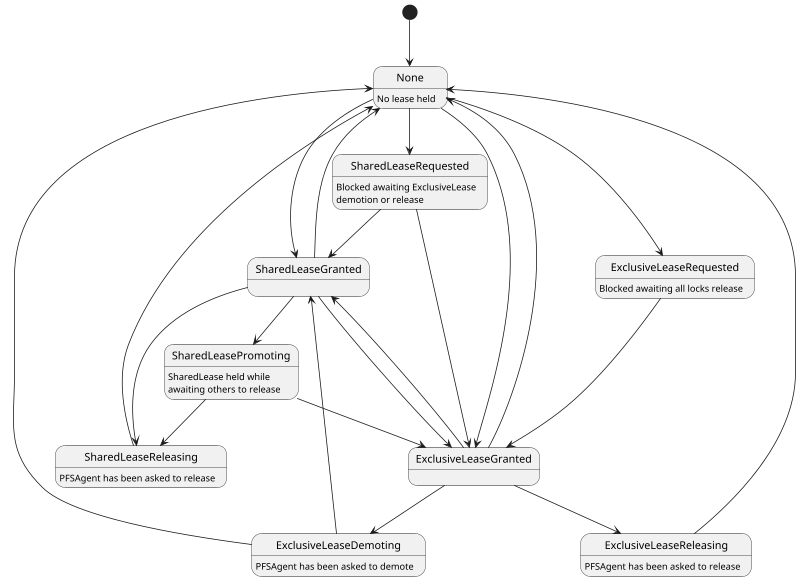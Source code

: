 @startuml

scale 800 width

state None : No lease held
state SharedLeaseRequested : Blocked awaiting ExclusiveLease\ndemotion or release
state SharedLeaseGranted
state SharedLeaseReleasing : PFSAgent has been asked to release
state SharedLeasePromoting : SharedLease held while\nawaiting others to release
state ExclusiveLeaseRequested : Blocked awaiting all locks release
state ExclusiveLeaseGranted
state ExclusiveLeaseDemoting : PFSAgent has been asked to demote
state ExclusiveLeaseReleasing : PFSAgent has been asked to release

[*] --> None

None --> SharedLeaseGranted
None --> SharedLeaseRequested
None --> ExclusiveLeaseGranted
None --> ExclusiveLeaseRequested

SharedLeaseGranted --> None
SharedLeaseGranted --> SharedLeaseReleasing
SharedLeaseGranted --> SharedLeasePromoting
SharedLeaseGranted --> ExclusiveLeaseGranted

SharedLeaseReleasing --> None

SharedLeaseRequested --> SharedLeaseGranted
SharedLeaseRequested --> ExclusiveLeaseGranted

SharedLeasePromoting --> ExclusiveLeaseGranted
SharedLeasePromoting --> SharedLeaseReleasing

ExclusiveLeaseGranted --> None
ExclusiveLeaseGranted --> SharedLeaseGranted
ExclusiveLeaseGranted --> ExclusiveLeaseDemoting
ExclusiveLeaseGranted --> ExclusiveLeaseReleasing

ExclusiveLeaseRequested --> ExclusiveLeaseGranted

ExclusiveLeaseDemoting --> None
ExclusiveLeaseDemoting --> SharedLeaseGranted

ExclusiveLeaseReleasing --> None

@enduml
